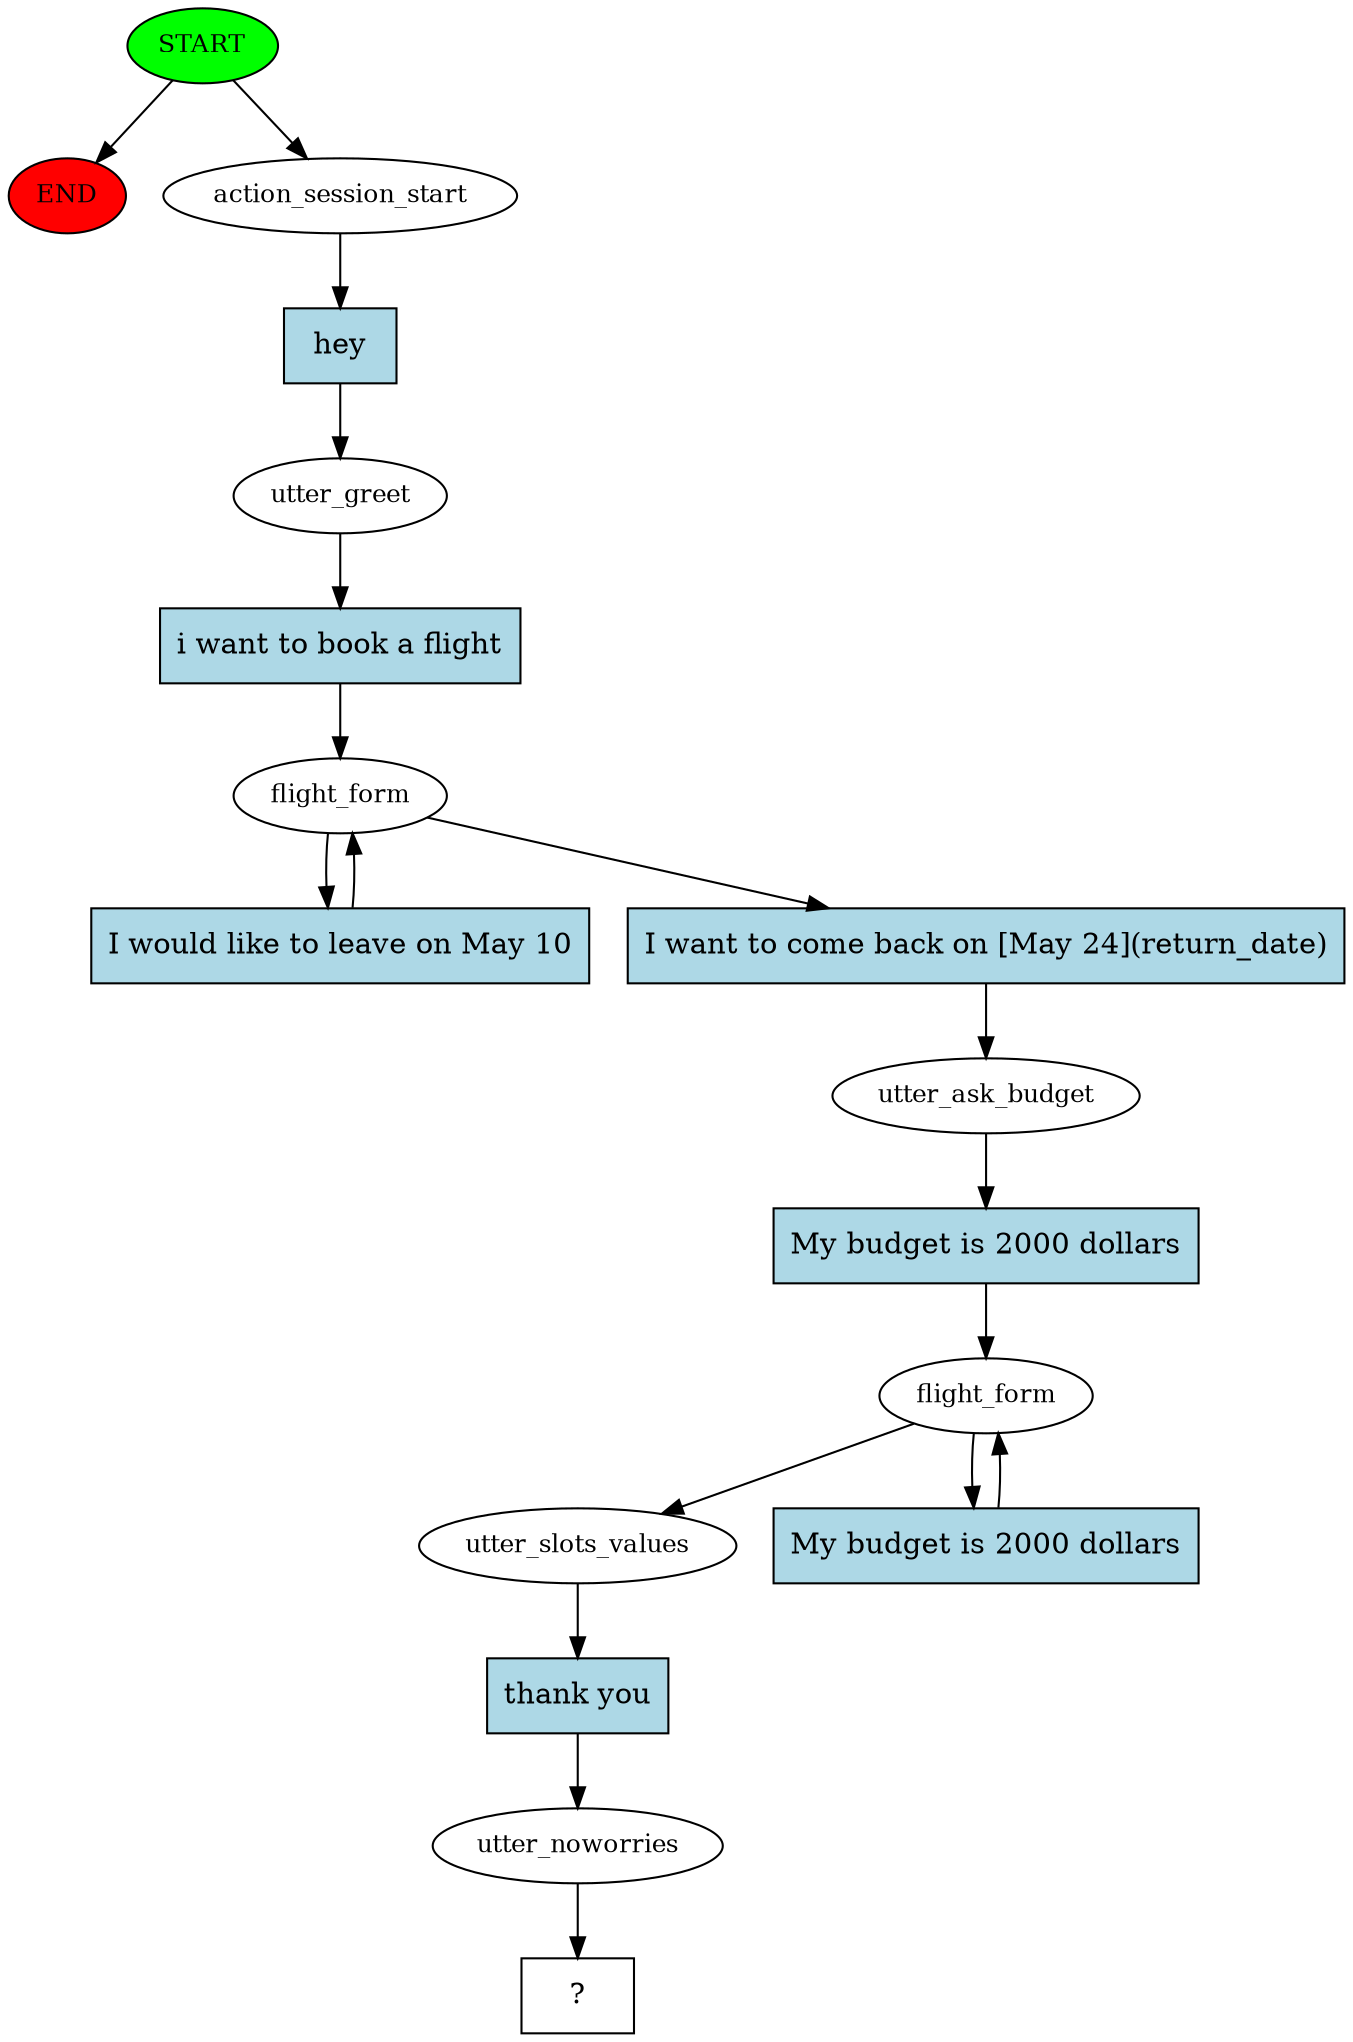 digraph  {
0 [class="start active", fillcolor=green, fontsize=12, label=START, style=filled];
"-1" [class=end, fillcolor=red, fontsize=12, label=END, style=filled];
1 [class=active, fontsize=12, label=action_session_start];
2 [class=active, fontsize=12, label=utter_greet];
3 [class=active, fontsize=12, label=flight_form];
7 [class=active, fontsize=12, label=utter_ask_budget];
8 [class=active, fontsize=12, label=flight_form];
11 [class=active, fontsize=12, label=utter_slots_values];
12 [class=active, fontsize=12, label=utter_noworries];
13 [class="intent dashed active", label="  ?  ", shape=rect];
14 [class="intent active", fillcolor=lightblue, label=hey, shape=rect, style=filled];
15 [class="intent active", fillcolor=lightblue, label="i want to book a flight", shape=rect, style=filled];
16 [class="intent active", fillcolor=lightblue, label="I would like to leave on May 10", shape=rect, style=filled];
17 [class="intent active", fillcolor=lightblue, label="I want to come back on [May 24](return_date)", shape=rect, style=filled];
18 [class="intent active", fillcolor=lightblue, label="My budget is 2000 dollars", shape=rect, style=filled];
19 [class="intent active", fillcolor=lightblue, label="My budget is 2000 dollars", shape=rect, style=filled];
20 [class="intent active", fillcolor=lightblue, label="thank you", shape=rect, style=filled];
0 -> "-1"  [class="", key=NONE, label=""];
0 -> 1  [class=active, key=NONE, label=""];
1 -> 14  [class=active, key=0];
2 -> 15  [class=active, key=0];
3 -> 16  [class=active, key=0];
3 -> 17  [class=active, key=0];
7 -> 18  [class=active, key=0];
8 -> 11  [class=active, key=NONE, label=""];
8 -> 19  [class=active, key=0];
11 -> 20  [class=active, key=0];
12 -> 13  [class=active, key=NONE, label=""];
14 -> 2  [class=active, key=0];
15 -> 3  [class=active, key=0];
16 -> 3  [class=active, key=0];
17 -> 7  [class=active, key=0];
18 -> 8  [class=active, key=0];
19 -> 8  [class=active, key=0];
20 -> 12  [class=active, key=0];
}
